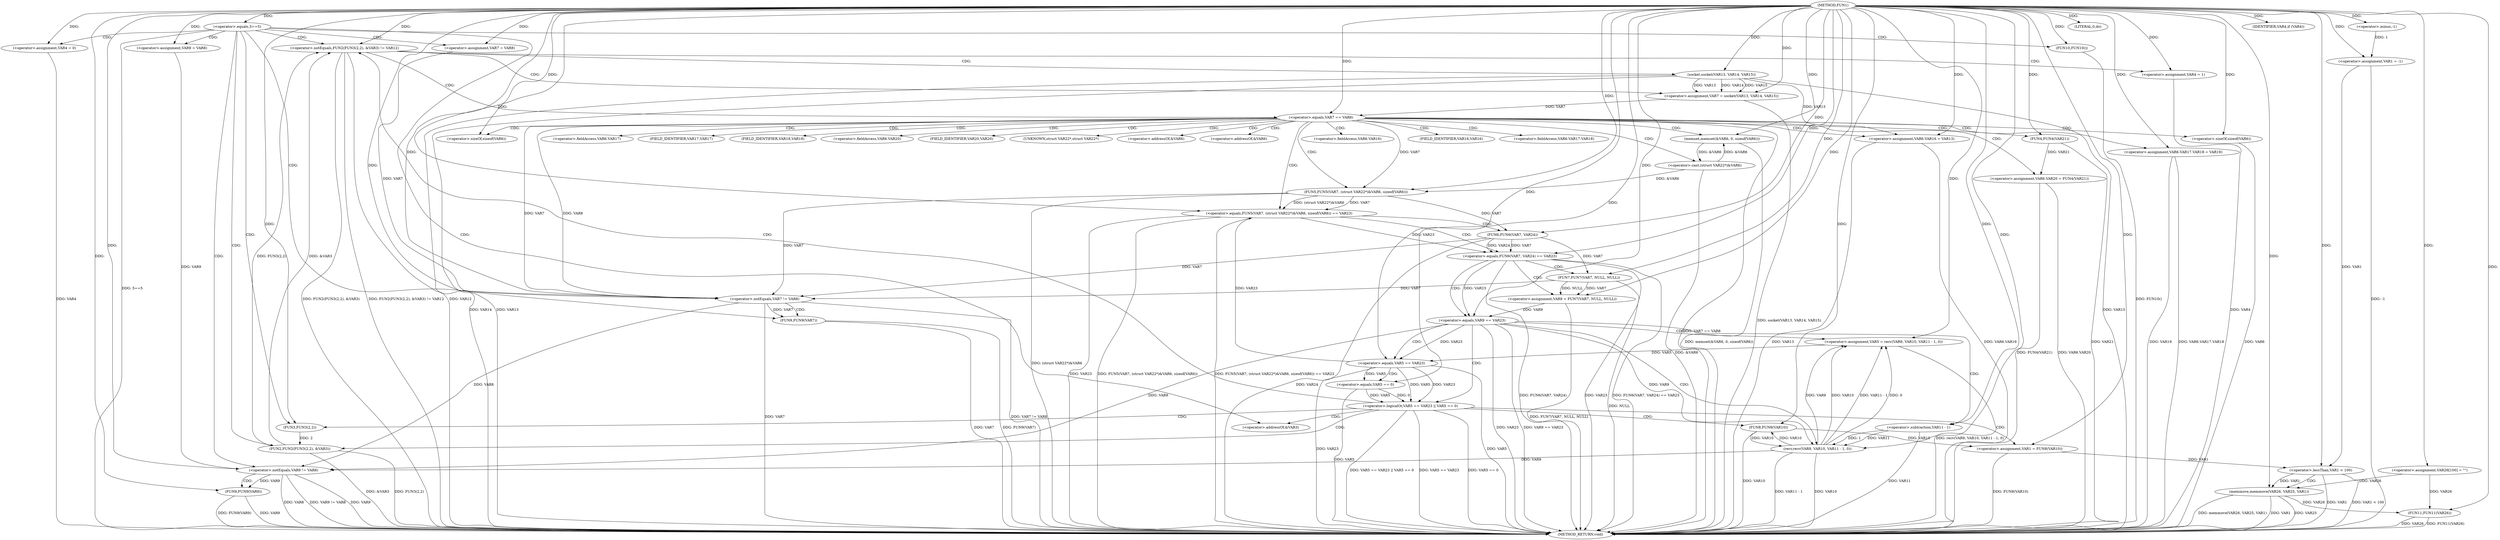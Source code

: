 digraph FUN1 {  
"1000100" [label = "(METHOD,FUN1)" ]
"1000273" [label = "(METHOD_RETURN,void)" ]
"1000103" [label = "(<operator>.assignment,VAR1 = -1)" ]
"1000105" [label = "(<operator>.minus,-1)" ]
"1000108" [label = "(<operator>.equals,5==5)" ]
"1000115" [label = "(<operator>.assignment,VAR4 = 0)" ]
"1000121" [label = "(<operator>.assignment,VAR7 = VAR8)" ]
"1000125" [label = "(<operator>.assignment,VAR9 = VAR8)" ]
"1000132" [label = "(<operator>.notEquals,FUN2(FUN3(2,2), &VAR3) != VAR12)" ]
"1000133" [label = "(FUN2,FUN2(FUN3(2,2), &VAR3))" ]
"1000134" [label = "(FUN3,FUN3(2,2))" ]
"1000142" [label = "(<operator>.assignment,VAR4 = 1)" ]
"1000145" [label = "(<operator>.assignment,VAR7 = socket(VAR13, VAR14, VAR15))" ]
"1000147" [label = "(socket,socket(VAR13, VAR14, VAR15))" ]
"1000152" [label = "(<operator>.equals,VAR7 == VAR8)" ]
"1000157" [label = "(memset,memset(&VAR6, 0, sizeof(VAR6)))" ]
"1000161" [label = "(<operator>.sizeOf,sizeof(VAR6))" ]
"1000163" [label = "(<operator>.assignment,VAR6.VAR16 = VAR13)" ]
"1000168" [label = "(<operator>.assignment,VAR6.VAR17.VAR18 = VAR19)" ]
"1000175" [label = "(<operator>.assignment,VAR6.VAR20 = FUN4(VAR21))" ]
"1000179" [label = "(FUN4,FUN4(VAR21))" ]
"1000182" [label = "(<operator>.equals,FUN5(VAR7, (struct VAR22*)&VAR6, sizeof(VAR6)) == VAR23)" ]
"1000183" [label = "(FUN5,FUN5(VAR7, (struct VAR22*)&VAR6, sizeof(VAR6)))" ]
"1000185" [label = "(<operator>.cast,(struct VAR22*)&VAR6)" ]
"1000189" [label = "(<operator>.sizeOf,sizeof(VAR6))" ]
"1000195" [label = "(<operator>.equals,FUN6(VAR7, VAR24) == VAR23)" ]
"1000196" [label = "(FUN6,FUN6(VAR7, VAR24))" ]
"1000202" [label = "(<operator>.assignment,VAR9 = FUN7(VAR7, NULL, NULL))" ]
"1000204" [label = "(FUN7,FUN7(VAR7, NULL, NULL))" ]
"1000209" [label = "(<operator>.equals,VAR9 == VAR23)" ]
"1000214" [label = "(<operator>.assignment,VAR5 = recv(VAR9, VAR10, VAR11 - 1, 0))" ]
"1000216" [label = "(recv,recv(VAR9, VAR10, VAR11 - 1, 0))" ]
"1000219" [label = "(<operator>.subtraction,VAR11 - 1)" ]
"1000224" [label = "(<operator>.logicalOr,VAR5 == VAR23 || VAR5 == 0)" ]
"1000225" [label = "(<operator>.equals,VAR5 == VAR23)" ]
"1000228" [label = "(<operator>.equals,VAR5 == 0)" ]
"1000233" [label = "(<operator>.assignment,VAR1 = FUN8(VAR10))" ]
"1000235" [label = "(FUN8,FUN8(VAR10))" ]
"1000237" [label = "(LITERAL,0,do)" ]
"1000239" [label = "(<operator>.notEquals,VAR7 != VAR8)" ]
"1000243" [label = "(FUN9,FUN9(VAR7))" ]
"1000246" [label = "(<operator>.notEquals,VAR9 != VAR8)" ]
"1000250" [label = "(FUN9,FUN9(VAR9))" ]
"1000253" [label = "(IDENTIFIER,VAR4,if (VAR4))" ]
"1000255" [label = "(FUN10,FUN10())" ]
"1000259" [label = "(<operator>.assignment,VAR26[100] = \"\")" ]
"1000263" [label = "(<operator>.lessThan,VAR1 < 100)" ]
"1000267" [label = "(memmove,memmove(VAR26, VAR25, VAR1))" ]
"1000271" [label = "(FUN11,FUN11(VAR26))" ]
"1000137" [label = "(<operator>.addressOf,&VAR3)" ]
"1000158" [label = "(<operator>.addressOf,&VAR6)" ]
"1000164" [label = "(<operator>.fieldAccess,VAR6.VAR16)" ]
"1000166" [label = "(FIELD_IDENTIFIER,VAR16,VAR16)" ]
"1000169" [label = "(<operator>.fieldAccess,VAR6.VAR17.VAR18)" ]
"1000170" [label = "(<operator>.fieldAccess,VAR6.VAR17)" ]
"1000172" [label = "(FIELD_IDENTIFIER,VAR17,VAR17)" ]
"1000173" [label = "(FIELD_IDENTIFIER,VAR18,VAR18)" ]
"1000176" [label = "(<operator>.fieldAccess,VAR6.VAR20)" ]
"1000178" [label = "(FIELD_IDENTIFIER,VAR20,VAR20)" ]
"1000186" [label = "(UNKNOWN,struct VAR22*,struct VAR22*)" ]
"1000187" [label = "(<operator>.addressOf,&VAR6)" ]
  "1000183" -> "1000273"  [ label = "DDG: (struct VAR22*)&VAR6"] 
  "1000204" -> "1000273"  [ label = "DDG: NULL"] 
  "1000132" -> "1000273"  [ label = "DDG: FUN2(FUN3(2,2), &VAR3)"] 
  "1000195" -> "1000273"  [ label = "DDG: VAR23"] 
  "1000209" -> "1000273"  [ label = "DDG: VAR23"] 
  "1000182" -> "1000273"  [ label = "DDG: FUN5(VAR7, (struct VAR22*)&VAR6, sizeof(VAR6)) == VAR23"] 
  "1000246" -> "1000273"  [ label = "DDG: VAR8"] 
  "1000163" -> "1000273"  [ label = "DDG: VAR6.VAR16"] 
  "1000185" -> "1000273"  [ label = "DDG: &VAR6"] 
  "1000224" -> "1000273"  [ label = "DDG: VAR5 == VAR23"] 
  "1000250" -> "1000273"  [ label = "DDG: VAR9"] 
  "1000225" -> "1000273"  [ label = "DDG: VAR23"] 
  "1000108" -> "1000273"  [ label = "DDG: 5==5"] 
  "1000209" -> "1000273"  [ label = "DDG: VAR9 == VAR23"] 
  "1000235" -> "1000273"  [ label = "DDG: VAR10"] 
  "1000239" -> "1000273"  [ label = "DDG: VAR7 != VAR8"] 
  "1000168" -> "1000273"  [ label = "DDG: VAR6.VAR17.VAR18"] 
  "1000233" -> "1000273"  [ label = "DDG: FUN8(VAR10)"] 
  "1000189" -> "1000273"  [ label = "DDG: VAR6"] 
  "1000214" -> "1000273"  [ label = "DDG: recv(VAR9, VAR10, VAR11 - 1, 0)"] 
  "1000157" -> "1000273"  [ label = "DDG: memset(&VAR6, 0, sizeof(VAR6))"] 
  "1000175" -> "1000273"  [ label = "DDG: FUN4(VAR21)"] 
  "1000255" -> "1000273"  [ label = "DDG: FUN10()"] 
  "1000103" -> "1000273"  [ label = "DDG: -1"] 
  "1000225" -> "1000273"  [ label = "DDG: VAR5"] 
  "1000216" -> "1000273"  [ label = "DDG: VAR11 - 1"] 
  "1000239" -> "1000273"  [ label = "DDG: VAR7"] 
  "1000224" -> "1000273"  [ label = "DDG: VAR5 == 0"] 
  "1000132" -> "1000273"  [ label = "DDG: FUN2(FUN3(2,2), &VAR3) != VAR12"] 
  "1000132" -> "1000273"  [ label = "DDG: VAR12"] 
  "1000267" -> "1000273"  [ label = "DDG: VAR25"] 
  "1000195" -> "1000273"  [ label = "DDG: FUN6(VAR7, VAR24) == VAR23"] 
  "1000152" -> "1000273"  [ label = "DDG: VAR7 == VAR8"] 
  "1000228" -> "1000273"  [ label = "DDG: VAR5"] 
  "1000163" -> "1000273"  [ label = "DDG: VAR13"] 
  "1000267" -> "1000273"  [ label = "DDG: memmove(VAR26, VAR25, VAR1)"] 
  "1000133" -> "1000273"  [ label = "DDG: FUN3(2,2)"] 
  "1000182" -> "1000273"  [ label = "DDG: VAR23"] 
  "1000263" -> "1000273"  [ label = "DDG: VAR1 < 100"] 
  "1000179" -> "1000273"  [ label = "DDG: VAR21"] 
  "1000263" -> "1000273"  [ label = "DDG: VAR1"] 
  "1000216" -> "1000273"  [ label = "DDG: VAR10"] 
  "1000147" -> "1000273"  [ label = "DDG: VAR14"] 
  "1000147" -> "1000273"  [ label = "DDG: VAR13"] 
  "1000175" -> "1000273"  [ label = "DDG: VAR6.VAR20"] 
  "1000142" -> "1000273"  [ label = "DDG: VAR4"] 
  "1000219" -> "1000273"  [ label = "DDG: VAR11"] 
  "1000243" -> "1000273"  [ label = "DDG: VAR7"] 
  "1000267" -> "1000273"  [ label = "DDG: VAR1"] 
  "1000147" -> "1000273"  [ label = "DDG: VAR15"] 
  "1000250" -> "1000273"  [ label = "DDG: FUN9(VAR9)"] 
  "1000271" -> "1000273"  [ label = "DDG: VAR26"] 
  "1000195" -> "1000273"  [ label = "DDG: FUN6(VAR7, VAR24)"] 
  "1000246" -> "1000273"  [ label = "DDG: VAR9 != VAR8"] 
  "1000145" -> "1000273"  [ label = "DDG: socket(VAR13, VAR14, VAR15)"] 
  "1000271" -> "1000273"  [ label = "DDG: FUN11(VAR26)"] 
  "1000115" -> "1000273"  [ label = "DDG: VAR4"] 
  "1000182" -> "1000273"  [ label = "DDG: FUN5(VAR7, (struct VAR22*)&VAR6, sizeof(VAR6))"] 
  "1000168" -> "1000273"  [ label = "DDG: VAR19"] 
  "1000133" -> "1000273"  [ label = "DDG: &VAR3"] 
  "1000243" -> "1000273"  [ label = "DDG: FUN9(VAR7)"] 
  "1000246" -> "1000273"  [ label = "DDG: VAR9"] 
  "1000224" -> "1000273"  [ label = "DDG: VAR5 == VAR23 || VAR5 == 0"] 
  "1000202" -> "1000273"  [ label = "DDG: FUN7(VAR7, NULL, NULL)"] 
  "1000196" -> "1000273"  [ label = "DDG: VAR24"] 
  "1000105" -> "1000103"  [ label = "DDG: 1"] 
  "1000100" -> "1000103"  [ label = "DDG: "] 
  "1000100" -> "1000105"  [ label = "DDG: "] 
  "1000100" -> "1000108"  [ label = "DDG: "] 
  "1000100" -> "1000115"  [ label = "DDG: "] 
  "1000100" -> "1000121"  [ label = "DDG: "] 
  "1000100" -> "1000125"  [ label = "DDG: "] 
  "1000133" -> "1000132"  [ label = "DDG: FUN3(2,2)"] 
  "1000133" -> "1000132"  [ label = "DDG: &VAR3"] 
  "1000134" -> "1000133"  [ label = "DDG: 2"] 
  "1000100" -> "1000134"  [ label = "DDG: "] 
  "1000100" -> "1000132"  [ label = "DDG: "] 
  "1000100" -> "1000142"  [ label = "DDG: "] 
  "1000147" -> "1000145"  [ label = "DDG: VAR13"] 
  "1000147" -> "1000145"  [ label = "DDG: VAR14"] 
  "1000147" -> "1000145"  [ label = "DDG: VAR15"] 
  "1000100" -> "1000145"  [ label = "DDG: "] 
  "1000100" -> "1000147"  [ label = "DDG: "] 
  "1000145" -> "1000152"  [ label = "DDG: VAR7"] 
  "1000100" -> "1000152"  [ label = "DDG: "] 
  "1000185" -> "1000157"  [ label = "DDG: &VAR6"] 
  "1000100" -> "1000157"  [ label = "DDG: "] 
  "1000100" -> "1000161"  [ label = "DDG: "] 
  "1000147" -> "1000163"  [ label = "DDG: VAR13"] 
  "1000100" -> "1000163"  [ label = "DDG: "] 
  "1000100" -> "1000168"  [ label = "DDG: "] 
  "1000179" -> "1000175"  [ label = "DDG: VAR21"] 
  "1000100" -> "1000179"  [ label = "DDG: "] 
  "1000183" -> "1000182"  [ label = "DDG: VAR7"] 
  "1000183" -> "1000182"  [ label = "DDG: (struct VAR22*)&VAR6"] 
  "1000152" -> "1000183"  [ label = "DDG: VAR7"] 
  "1000100" -> "1000183"  [ label = "DDG: "] 
  "1000185" -> "1000183"  [ label = "DDG: &VAR6"] 
  "1000157" -> "1000185"  [ label = "DDG: &VAR6"] 
  "1000100" -> "1000189"  [ label = "DDG: "] 
  "1000225" -> "1000182"  [ label = "DDG: VAR23"] 
  "1000100" -> "1000182"  [ label = "DDG: "] 
  "1000196" -> "1000195"  [ label = "DDG: VAR7"] 
  "1000196" -> "1000195"  [ label = "DDG: VAR24"] 
  "1000183" -> "1000196"  [ label = "DDG: VAR7"] 
  "1000100" -> "1000196"  [ label = "DDG: "] 
  "1000182" -> "1000195"  [ label = "DDG: VAR23"] 
  "1000100" -> "1000195"  [ label = "DDG: "] 
  "1000204" -> "1000202"  [ label = "DDG: VAR7"] 
  "1000204" -> "1000202"  [ label = "DDG: NULL"] 
  "1000100" -> "1000202"  [ label = "DDG: "] 
  "1000196" -> "1000204"  [ label = "DDG: VAR7"] 
  "1000100" -> "1000204"  [ label = "DDG: "] 
  "1000202" -> "1000209"  [ label = "DDG: VAR9"] 
  "1000100" -> "1000209"  [ label = "DDG: "] 
  "1000195" -> "1000209"  [ label = "DDG: VAR23"] 
  "1000216" -> "1000214"  [ label = "DDG: VAR9"] 
  "1000216" -> "1000214"  [ label = "DDG: VAR10"] 
  "1000216" -> "1000214"  [ label = "DDG: VAR11 - 1"] 
  "1000216" -> "1000214"  [ label = "DDG: 0"] 
  "1000100" -> "1000214"  [ label = "DDG: "] 
  "1000209" -> "1000216"  [ label = "DDG: VAR9"] 
  "1000100" -> "1000216"  [ label = "DDG: "] 
  "1000235" -> "1000216"  [ label = "DDG: VAR10"] 
  "1000219" -> "1000216"  [ label = "DDG: VAR11"] 
  "1000219" -> "1000216"  [ label = "DDG: 1"] 
  "1000100" -> "1000219"  [ label = "DDG: "] 
  "1000225" -> "1000224"  [ label = "DDG: VAR5"] 
  "1000225" -> "1000224"  [ label = "DDG: VAR23"] 
  "1000214" -> "1000225"  [ label = "DDG: VAR5"] 
  "1000100" -> "1000225"  [ label = "DDG: "] 
  "1000209" -> "1000225"  [ label = "DDG: VAR23"] 
  "1000228" -> "1000224"  [ label = "DDG: VAR5"] 
  "1000228" -> "1000224"  [ label = "DDG: 0"] 
  "1000225" -> "1000228"  [ label = "DDG: VAR5"] 
  "1000100" -> "1000228"  [ label = "DDG: "] 
  "1000235" -> "1000233"  [ label = "DDG: VAR10"] 
  "1000100" -> "1000233"  [ label = "DDG: "] 
  "1000216" -> "1000235"  [ label = "DDG: VAR10"] 
  "1000100" -> "1000235"  [ label = "DDG: "] 
  "1000100" -> "1000237"  [ label = "DDG: "] 
  "1000183" -> "1000239"  [ label = "DDG: VAR7"] 
  "1000152" -> "1000239"  [ label = "DDG: VAR7"] 
  "1000196" -> "1000239"  [ label = "DDG: VAR7"] 
  "1000121" -> "1000239"  [ label = "DDG: VAR7"] 
  "1000204" -> "1000239"  [ label = "DDG: VAR7"] 
  "1000100" -> "1000239"  [ label = "DDG: "] 
  "1000152" -> "1000239"  [ label = "DDG: VAR8"] 
  "1000239" -> "1000243"  [ label = "DDG: VAR7"] 
  "1000100" -> "1000243"  [ label = "DDG: "] 
  "1000125" -> "1000246"  [ label = "DDG: VAR9"] 
  "1000209" -> "1000246"  [ label = "DDG: VAR9"] 
  "1000216" -> "1000246"  [ label = "DDG: VAR9"] 
  "1000100" -> "1000246"  [ label = "DDG: "] 
  "1000239" -> "1000246"  [ label = "DDG: VAR8"] 
  "1000246" -> "1000250"  [ label = "DDG: VAR9"] 
  "1000100" -> "1000250"  [ label = "DDG: "] 
  "1000100" -> "1000253"  [ label = "DDG: "] 
  "1000100" -> "1000255"  [ label = "DDG: "] 
  "1000100" -> "1000259"  [ label = "DDG: "] 
  "1000103" -> "1000263"  [ label = "DDG: VAR1"] 
  "1000233" -> "1000263"  [ label = "DDG: VAR1"] 
  "1000100" -> "1000263"  [ label = "DDG: "] 
  "1000259" -> "1000267"  [ label = "DDG: VAR26"] 
  "1000100" -> "1000267"  [ label = "DDG: "] 
  "1000263" -> "1000267"  [ label = "DDG: VAR1"] 
  "1000259" -> "1000271"  [ label = "DDG: VAR26"] 
  "1000267" -> "1000271"  [ label = "DDG: VAR26"] 
  "1000100" -> "1000271"  [ label = "DDG: "] 
  "1000108" -> "1000125"  [ label = "CDG: "] 
  "1000108" -> "1000133"  [ label = "CDG: "] 
  "1000108" -> "1000132"  [ label = "CDG: "] 
  "1000108" -> "1000239"  [ label = "CDG: "] 
  "1000108" -> "1000246"  [ label = "CDG: "] 
  "1000108" -> "1000121"  [ label = "CDG: "] 
  "1000108" -> "1000137"  [ label = "CDG: "] 
  "1000108" -> "1000115"  [ label = "CDG: "] 
  "1000108" -> "1000134"  [ label = "CDG: "] 
  "1000108" -> "1000255"  [ label = "CDG: "] 
  "1000132" -> "1000142"  [ label = "CDG: "] 
  "1000132" -> "1000145"  [ label = "CDG: "] 
  "1000132" -> "1000152"  [ label = "CDG: "] 
  "1000132" -> "1000147"  [ label = "CDG: "] 
  "1000152" -> "1000164"  [ label = "CDG: "] 
  "1000152" -> "1000161"  [ label = "CDG: "] 
  "1000152" -> "1000182"  [ label = "CDG: "] 
  "1000152" -> "1000166"  [ label = "CDG: "] 
  "1000152" -> "1000183"  [ label = "CDG: "] 
  "1000152" -> "1000157"  [ label = "CDG: "] 
  "1000152" -> "1000175"  [ label = "CDG: "] 
  "1000152" -> "1000179"  [ label = "CDG: "] 
  "1000152" -> "1000176"  [ label = "CDG: "] 
  "1000152" -> "1000187"  [ label = "CDG: "] 
  "1000152" -> "1000185"  [ label = "CDG: "] 
  "1000152" -> "1000186"  [ label = "CDG: "] 
  "1000152" -> "1000172"  [ label = "CDG: "] 
  "1000152" -> "1000189"  [ label = "CDG: "] 
  "1000152" -> "1000169"  [ label = "CDG: "] 
  "1000152" -> "1000163"  [ label = "CDG: "] 
  "1000152" -> "1000168"  [ label = "CDG: "] 
  "1000152" -> "1000178"  [ label = "CDG: "] 
  "1000152" -> "1000173"  [ label = "CDG: "] 
  "1000152" -> "1000158"  [ label = "CDG: "] 
  "1000152" -> "1000170"  [ label = "CDG: "] 
  "1000182" -> "1000195"  [ label = "CDG: "] 
  "1000182" -> "1000196"  [ label = "CDG: "] 
  "1000195" -> "1000204"  [ label = "CDG: "] 
  "1000195" -> "1000202"  [ label = "CDG: "] 
  "1000195" -> "1000209"  [ label = "CDG: "] 
  "1000209" -> "1000216"  [ label = "CDG: "] 
  "1000209" -> "1000219"  [ label = "CDG: "] 
  "1000209" -> "1000214"  [ label = "CDG: "] 
  "1000209" -> "1000224"  [ label = "CDG: "] 
  "1000209" -> "1000225"  [ label = "CDG: "] 
  "1000224" -> "1000233"  [ label = "CDG: "] 
  "1000224" -> "1000235"  [ label = "CDG: "] 
  "1000224" -> "1000133"  [ label = "CDG: "] 
  "1000224" -> "1000132"  [ label = "CDG: "] 
  "1000224" -> "1000137"  [ label = "CDG: "] 
  "1000224" -> "1000134"  [ label = "CDG: "] 
  "1000225" -> "1000228"  [ label = "CDG: "] 
  "1000239" -> "1000243"  [ label = "CDG: "] 
  "1000246" -> "1000250"  [ label = "CDG: "] 
  "1000263" -> "1000267"  [ label = "CDG: "] 
}
